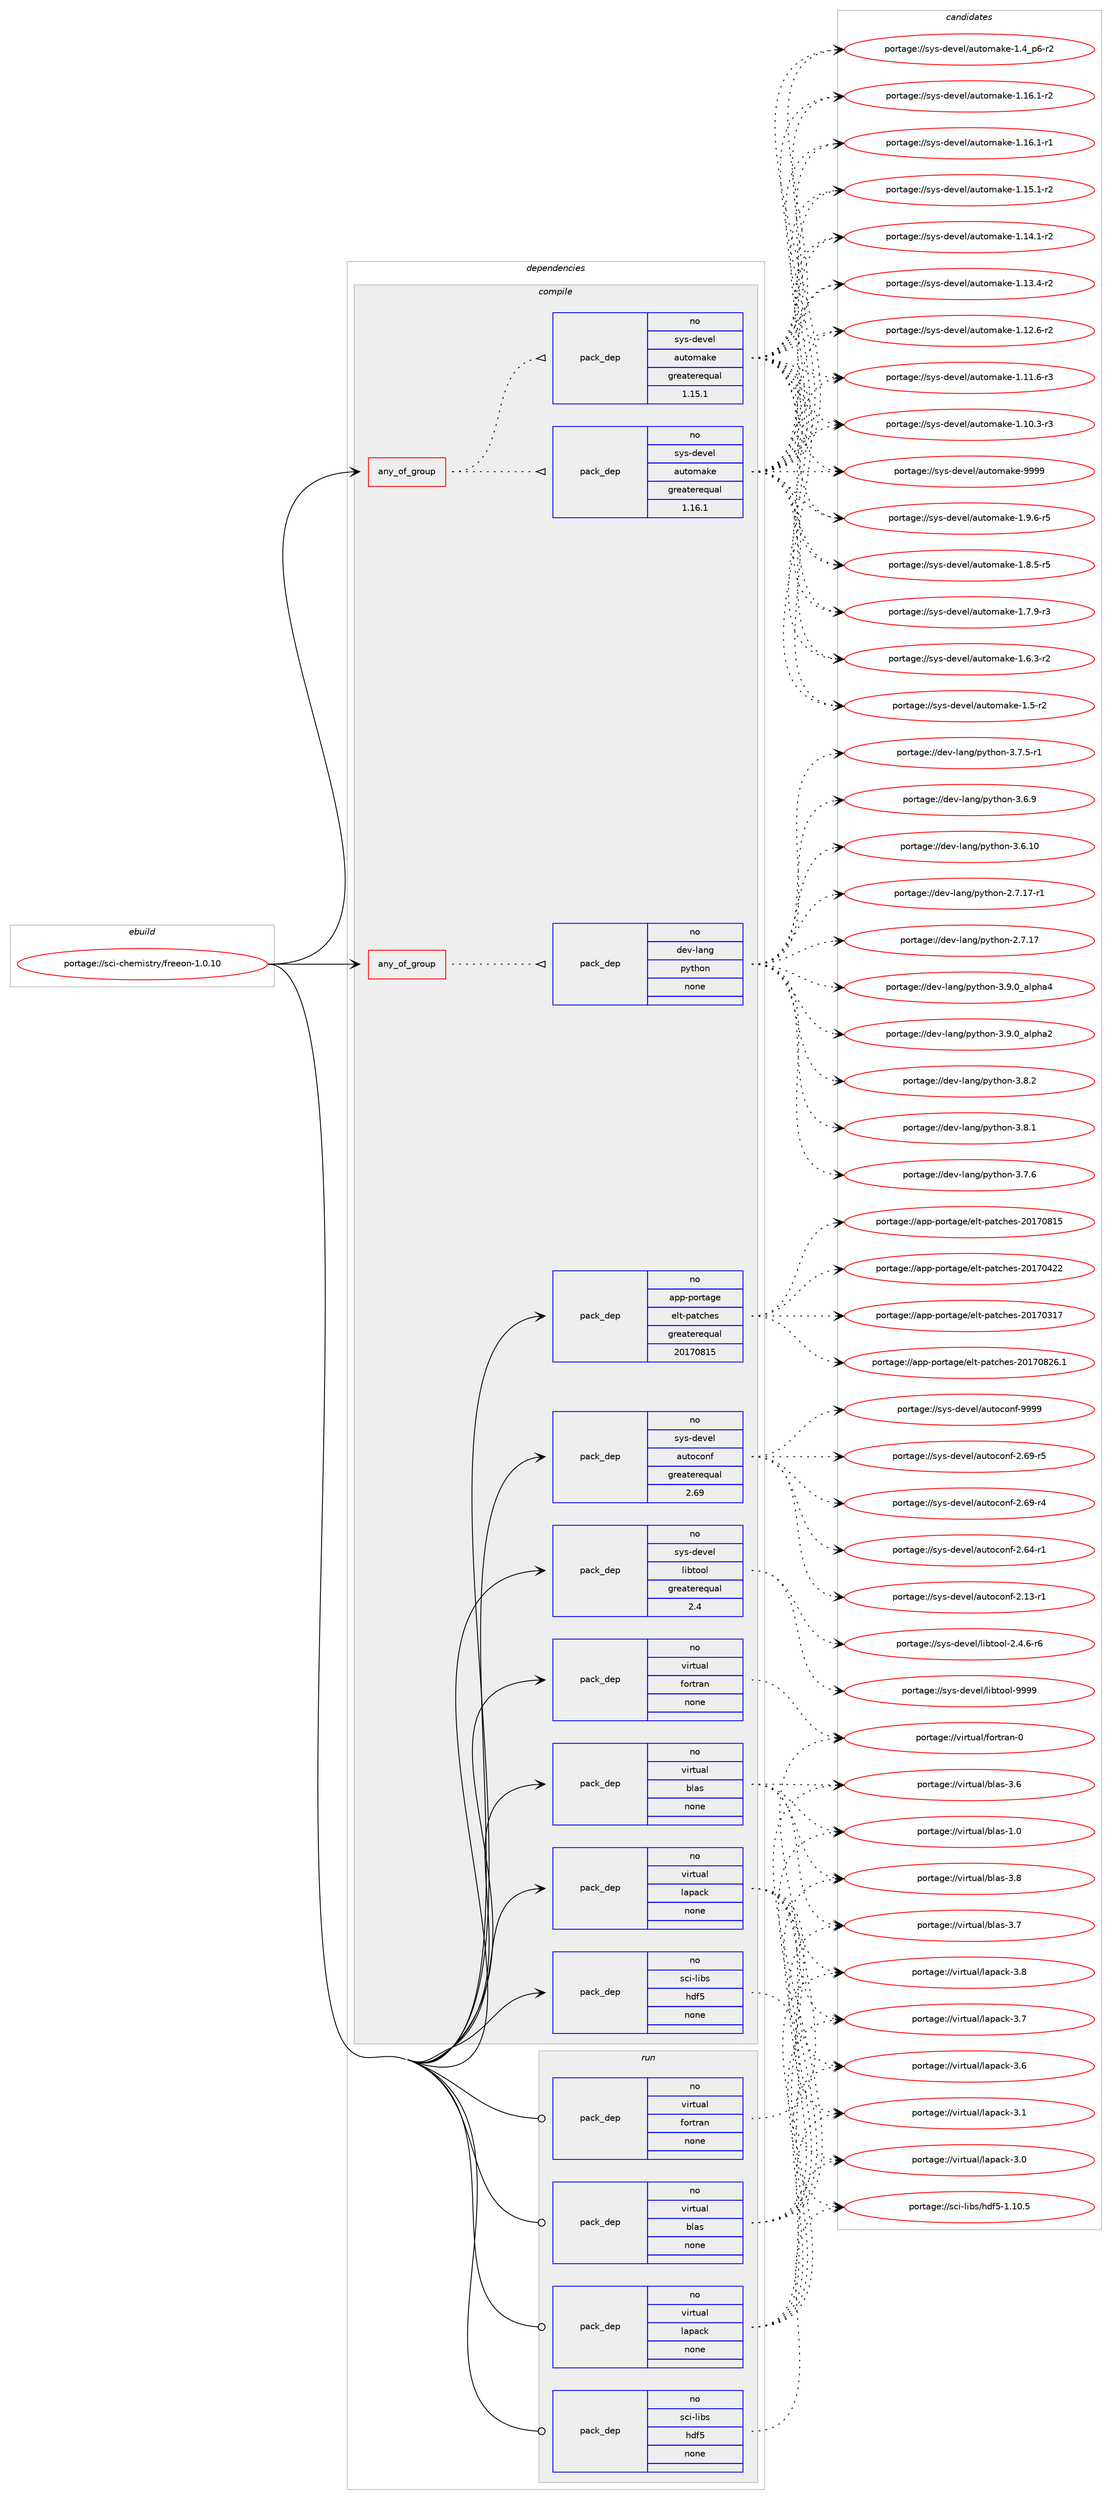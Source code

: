 digraph prolog {

# *************
# Graph options
# *************

newrank=true;
concentrate=true;
compound=true;
graph [rankdir=LR,fontname=Helvetica,fontsize=10,ranksep=1.5];#, ranksep=2.5, nodesep=0.2];
edge  [arrowhead=vee];
node  [fontname=Helvetica,fontsize=10];

# **********
# The ebuild
# **********

subgraph cluster_leftcol {
color=gray;
rank=same;
label=<<i>ebuild</i>>;
id [label="portage://sci-chemistry/freeon-1.0.10", color=red, width=4, href="../sci-chemistry/freeon-1.0.10.svg"];
}

# ****************
# The dependencies
# ****************

subgraph cluster_midcol {
color=gray;
label=<<i>dependencies</i>>;
subgraph cluster_compile {
fillcolor="#eeeeee";
style=filled;
label=<<i>compile</i>>;
subgraph any1201 {
dependency59870 [label=<<TABLE BORDER="0" CELLBORDER="1" CELLSPACING="0" CELLPADDING="4"><TR><TD CELLPADDING="10">any_of_group</TD></TR></TABLE>>, shape=none, color=red];subgraph pack46246 {
dependency59871 [label=<<TABLE BORDER="0" CELLBORDER="1" CELLSPACING="0" CELLPADDING="4" WIDTH="220"><TR><TD ROWSPAN="6" CELLPADDING="30">pack_dep</TD></TR><TR><TD WIDTH="110">no</TD></TR><TR><TD>dev-lang</TD></TR><TR><TD>python</TD></TR><TR><TD>none</TD></TR><TR><TD></TD></TR></TABLE>>, shape=none, color=blue];
}
dependency59870:e -> dependency59871:w [weight=20,style="dotted",arrowhead="oinv"];
}
id:e -> dependency59870:w [weight=20,style="solid",arrowhead="vee"];
subgraph any1202 {
dependency59872 [label=<<TABLE BORDER="0" CELLBORDER="1" CELLSPACING="0" CELLPADDING="4"><TR><TD CELLPADDING="10">any_of_group</TD></TR></TABLE>>, shape=none, color=red];subgraph pack46247 {
dependency59873 [label=<<TABLE BORDER="0" CELLBORDER="1" CELLSPACING="0" CELLPADDING="4" WIDTH="220"><TR><TD ROWSPAN="6" CELLPADDING="30">pack_dep</TD></TR><TR><TD WIDTH="110">no</TD></TR><TR><TD>sys-devel</TD></TR><TR><TD>automake</TD></TR><TR><TD>greaterequal</TD></TR><TR><TD>1.16.1</TD></TR></TABLE>>, shape=none, color=blue];
}
dependency59872:e -> dependency59873:w [weight=20,style="dotted",arrowhead="oinv"];
subgraph pack46248 {
dependency59874 [label=<<TABLE BORDER="0" CELLBORDER="1" CELLSPACING="0" CELLPADDING="4" WIDTH="220"><TR><TD ROWSPAN="6" CELLPADDING="30">pack_dep</TD></TR><TR><TD WIDTH="110">no</TD></TR><TR><TD>sys-devel</TD></TR><TR><TD>automake</TD></TR><TR><TD>greaterequal</TD></TR><TR><TD>1.15.1</TD></TR></TABLE>>, shape=none, color=blue];
}
dependency59872:e -> dependency59874:w [weight=20,style="dotted",arrowhead="oinv"];
}
id:e -> dependency59872:w [weight=20,style="solid",arrowhead="vee"];
subgraph pack46249 {
dependency59875 [label=<<TABLE BORDER="0" CELLBORDER="1" CELLSPACING="0" CELLPADDING="4" WIDTH="220"><TR><TD ROWSPAN="6" CELLPADDING="30">pack_dep</TD></TR><TR><TD WIDTH="110">no</TD></TR><TR><TD>app-portage</TD></TR><TR><TD>elt-patches</TD></TR><TR><TD>greaterequal</TD></TR><TR><TD>20170815</TD></TR></TABLE>>, shape=none, color=blue];
}
id:e -> dependency59875:w [weight=20,style="solid",arrowhead="vee"];
subgraph pack46250 {
dependency59876 [label=<<TABLE BORDER="0" CELLBORDER="1" CELLSPACING="0" CELLPADDING="4" WIDTH="220"><TR><TD ROWSPAN="6" CELLPADDING="30">pack_dep</TD></TR><TR><TD WIDTH="110">no</TD></TR><TR><TD>sci-libs</TD></TR><TR><TD>hdf5</TD></TR><TR><TD>none</TD></TR><TR><TD></TD></TR></TABLE>>, shape=none, color=blue];
}
id:e -> dependency59876:w [weight=20,style="solid",arrowhead="vee"];
subgraph pack46251 {
dependency59877 [label=<<TABLE BORDER="0" CELLBORDER="1" CELLSPACING="0" CELLPADDING="4" WIDTH="220"><TR><TD ROWSPAN="6" CELLPADDING="30">pack_dep</TD></TR><TR><TD WIDTH="110">no</TD></TR><TR><TD>sys-devel</TD></TR><TR><TD>autoconf</TD></TR><TR><TD>greaterequal</TD></TR><TR><TD>2.69</TD></TR></TABLE>>, shape=none, color=blue];
}
id:e -> dependency59877:w [weight=20,style="solid",arrowhead="vee"];
subgraph pack46252 {
dependency59878 [label=<<TABLE BORDER="0" CELLBORDER="1" CELLSPACING="0" CELLPADDING="4" WIDTH="220"><TR><TD ROWSPAN="6" CELLPADDING="30">pack_dep</TD></TR><TR><TD WIDTH="110">no</TD></TR><TR><TD>sys-devel</TD></TR><TR><TD>libtool</TD></TR><TR><TD>greaterequal</TD></TR><TR><TD>2.4</TD></TR></TABLE>>, shape=none, color=blue];
}
id:e -> dependency59878:w [weight=20,style="solid",arrowhead="vee"];
subgraph pack46253 {
dependency59879 [label=<<TABLE BORDER="0" CELLBORDER="1" CELLSPACING="0" CELLPADDING="4" WIDTH="220"><TR><TD ROWSPAN="6" CELLPADDING="30">pack_dep</TD></TR><TR><TD WIDTH="110">no</TD></TR><TR><TD>virtual</TD></TR><TR><TD>blas</TD></TR><TR><TD>none</TD></TR><TR><TD></TD></TR></TABLE>>, shape=none, color=blue];
}
id:e -> dependency59879:w [weight=20,style="solid",arrowhead="vee"];
subgraph pack46254 {
dependency59880 [label=<<TABLE BORDER="0" CELLBORDER="1" CELLSPACING="0" CELLPADDING="4" WIDTH="220"><TR><TD ROWSPAN="6" CELLPADDING="30">pack_dep</TD></TR><TR><TD WIDTH="110">no</TD></TR><TR><TD>virtual</TD></TR><TR><TD>fortran</TD></TR><TR><TD>none</TD></TR><TR><TD></TD></TR></TABLE>>, shape=none, color=blue];
}
id:e -> dependency59880:w [weight=20,style="solid",arrowhead="vee"];
subgraph pack46255 {
dependency59881 [label=<<TABLE BORDER="0" CELLBORDER="1" CELLSPACING="0" CELLPADDING="4" WIDTH="220"><TR><TD ROWSPAN="6" CELLPADDING="30">pack_dep</TD></TR><TR><TD WIDTH="110">no</TD></TR><TR><TD>virtual</TD></TR><TR><TD>lapack</TD></TR><TR><TD>none</TD></TR><TR><TD></TD></TR></TABLE>>, shape=none, color=blue];
}
id:e -> dependency59881:w [weight=20,style="solid",arrowhead="vee"];
}
subgraph cluster_compileandrun {
fillcolor="#eeeeee";
style=filled;
label=<<i>compile and run</i>>;
}
subgraph cluster_run {
fillcolor="#eeeeee";
style=filled;
label=<<i>run</i>>;
subgraph pack46256 {
dependency59882 [label=<<TABLE BORDER="0" CELLBORDER="1" CELLSPACING="0" CELLPADDING="4" WIDTH="220"><TR><TD ROWSPAN="6" CELLPADDING="30">pack_dep</TD></TR><TR><TD WIDTH="110">no</TD></TR><TR><TD>sci-libs</TD></TR><TR><TD>hdf5</TD></TR><TR><TD>none</TD></TR><TR><TD></TD></TR></TABLE>>, shape=none, color=blue];
}
id:e -> dependency59882:w [weight=20,style="solid",arrowhead="odot"];
subgraph pack46257 {
dependency59883 [label=<<TABLE BORDER="0" CELLBORDER="1" CELLSPACING="0" CELLPADDING="4" WIDTH="220"><TR><TD ROWSPAN="6" CELLPADDING="30">pack_dep</TD></TR><TR><TD WIDTH="110">no</TD></TR><TR><TD>virtual</TD></TR><TR><TD>blas</TD></TR><TR><TD>none</TD></TR><TR><TD></TD></TR></TABLE>>, shape=none, color=blue];
}
id:e -> dependency59883:w [weight=20,style="solid",arrowhead="odot"];
subgraph pack46258 {
dependency59884 [label=<<TABLE BORDER="0" CELLBORDER="1" CELLSPACING="0" CELLPADDING="4" WIDTH="220"><TR><TD ROWSPAN="6" CELLPADDING="30">pack_dep</TD></TR><TR><TD WIDTH="110">no</TD></TR><TR><TD>virtual</TD></TR><TR><TD>fortran</TD></TR><TR><TD>none</TD></TR><TR><TD></TD></TR></TABLE>>, shape=none, color=blue];
}
id:e -> dependency59884:w [weight=20,style="solid",arrowhead="odot"];
subgraph pack46259 {
dependency59885 [label=<<TABLE BORDER="0" CELLBORDER="1" CELLSPACING="0" CELLPADDING="4" WIDTH="220"><TR><TD ROWSPAN="6" CELLPADDING="30">pack_dep</TD></TR><TR><TD WIDTH="110">no</TD></TR><TR><TD>virtual</TD></TR><TR><TD>lapack</TD></TR><TR><TD>none</TD></TR><TR><TD></TD></TR></TABLE>>, shape=none, color=blue];
}
id:e -> dependency59885:w [weight=20,style="solid",arrowhead="odot"];
}
}

# **************
# The candidates
# **************

subgraph cluster_choices {
rank=same;
color=gray;
label=<<i>candidates</i>>;

subgraph choice46246 {
color=black;
nodesep=1;
choice10010111845108971101034711212111610411111045514657464895971081121049752 [label="portage://dev-lang/python-3.9.0_alpha4", color=red, width=4,href="../dev-lang/python-3.9.0_alpha4.svg"];
choice10010111845108971101034711212111610411111045514657464895971081121049750 [label="portage://dev-lang/python-3.9.0_alpha2", color=red, width=4,href="../dev-lang/python-3.9.0_alpha2.svg"];
choice100101118451089711010347112121116104111110455146564650 [label="portage://dev-lang/python-3.8.2", color=red, width=4,href="../dev-lang/python-3.8.2.svg"];
choice100101118451089711010347112121116104111110455146564649 [label="portage://dev-lang/python-3.8.1", color=red, width=4,href="../dev-lang/python-3.8.1.svg"];
choice100101118451089711010347112121116104111110455146554654 [label="portage://dev-lang/python-3.7.6", color=red, width=4,href="../dev-lang/python-3.7.6.svg"];
choice1001011184510897110103471121211161041111104551465546534511449 [label="portage://dev-lang/python-3.7.5-r1", color=red, width=4,href="../dev-lang/python-3.7.5-r1.svg"];
choice100101118451089711010347112121116104111110455146544657 [label="portage://dev-lang/python-3.6.9", color=red, width=4,href="../dev-lang/python-3.6.9.svg"];
choice10010111845108971101034711212111610411111045514654464948 [label="portage://dev-lang/python-3.6.10", color=red, width=4,href="../dev-lang/python-3.6.10.svg"];
choice100101118451089711010347112121116104111110455046554649554511449 [label="portage://dev-lang/python-2.7.17-r1", color=red, width=4,href="../dev-lang/python-2.7.17-r1.svg"];
choice10010111845108971101034711212111610411111045504655464955 [label="portage://dev-lang/python-2.7.17", color=red, width=4,href="../dev-lang/python-2.7.17.svg"];
dependency59871:e -> choice10010111845108971101034711212111610411111045514657464895971081121049752:w [style=dotted,weight="100"];
dependency59871:e -> choice10010111845108971101034711212111610411111045514657464895971081121049750:w [style=dotted,weight="100"];
dependency59871:e -> choice100101118451089711010347112121116104111110455146564650:w [style=dotted,weight="100"];
dependency59871:e -> choice100101118451089711010347112121116104111110455146564649:w [style=dotted,weight="100"];
dependency59871:e -> choice100101118451089711010347112121116104111110455146554654:w [style=dotted,weight="100"];
dependency59871:e -> choice1001011184510897110103471121211161041111104551465546534511449:w [style=dotted,weight="100"];
dependency59871:e -> choice100101118451089711010347112121116104111110455146544657:w [style=dotted,weight="100"];
dependency59871:e -> choice10010111845108971101034711212111610411111045514654464948:w [style=dotted,weight="100"];
dependency59871:e -> choice100101118451089711010347112121116104111110455046554649554511449:w [style=dotted,weight="100"];
dependency59871:e -> choice10010111845108971101034711212111610411111045504655464955:w [style=dotted,weight="100"];
}
subgraph choice46247 {
color=black;
nodesep=1;
choice115121115451001011181011084797117116111109971071014557575757 [label="portage://sys-devel/automake-9999", color=red, width=4,href="../sys-devel/automake-9999.svg"];
choice115121115451001011181011084797117116111109971071014549465746544511453 [label="portage://sys-devel/automake-1.9.6-r5", color=red, width=4,href="../sys-devel/automake-1.9.6-r5.svg"];
choice115121115451001011181011084797117116111109971071014549465646534511453 [label="portage://sys-devel/automake-1.8.5-r5", color=red, width=4,href="../sys-devel/automake-1.8.5-r5.svg"];
choice115121115451001011181011084797117116111109971071014549465546574511451 [label="portage://sys-devel/automake-1.7.9-r3", color=red, width=4,href="../sys-devel/automake-1.7.9-r3.svg"];
choice115121115451001011181011084797117116111109971071014549465446514511450 [label="portage://sys-devel/automake-1.6.3-r2", color=red, width=4,href="../sys-devel/automake-1.6.3-r2.svg"];
choice11512111545100101118101108479711711611110997107101454946534511450 [label="portage://sys-devel/automake-1.5-r2", color=red, width=4,href="../sys-devel/automake-1.5-r2.svg"];
choice115121115451001011181011084797117116111109971071014549465295112544511450 [label="portage://sys-devel/automake-1.4_p6-r2", color=red, width=4,href="../sys-devel/automake-1.4_p6-r2.svg"];
choice11512111545100101118101108479711711611110997107101454946495446494511450 [label="portage://sys-devel/automake-1.16.1-r2", color=red, width=4,href="../sys-devel/automake-1.16.1-r2.svg"];
choice11512111545100101118101108479711711611110997107101454946495446494511449 [label="portage://sys-devel/automake-1.16.1-r1", color=red, width=4,href="../sys-devel/automake-1.16.1-r1.svg"];
choice11512111545100101118101108479711711611110997107101454946495346494511450 [label="portage://sys-devel/automake-1.15.1-r2", color=red, width=4,href="../sys-devel/automake-1.15.1-r2.svg"];
choice11512111545100101118101108479711711611110997107101454946495246494511450 [label="portage://sys-devel/automake-1.14.1-r2", color=red, width=4,href="../sys-devel/automake-1.14.1-r2.svg"];
choice11512111545100101118101108479711711611110997107101454946495146524511450 [label="portage://sys-devel/automake-1.13.4-r2", color=red, width=4,href="../sys-devel/automake-1.13.4-r2.svg"];
choice11512111545100101118101108479711711611110997107101454946495046544511450 [label="portage://sys-devel/automake-1.12.6-r2", color=red, width=4,href="../sys-devel/automake-1.12.6-r2.svg"];
choice11512111545100101118101108479711711611110997107101454946494946544511451 [label="portage://sys-devel/automake-1.11.6-r3", color=red, width=4,href="../sys-devel/automake-1.11.6-r3.svg"];
choice11512111545100101118101108479711711611110997107101454946494846514511451 [label="portage://sys-devel/automake-1.10.3-r3", color=red, width=4,href="../sys-devel/automake-1.10.3-r3.svg"];
dependency59873:e -> choice115121115451001011181011084797117116111109971071014557575757:w [style=dotted,weight="100"];
dependency59873:e -> choice115121115451001011181011084797117116111109971071014549465746544511453:w [style=dotted,weight="100"];
dependency59873:e -> choice115121115451001011181011084797117116111109971071014549465646534511453:w [style=dotted,weight="100"];
dependency59873:e -> choice115121115451001011181011084797117116111109971071014549465546574511451:w [style=dotted,weight="100"];
dependency59873:e -> choice115121115451001011181011084797117116111109971071014549465446514511450:w [style=dotted,weight="100"];
dependency59873:e -> choice11512111545100101118101108479711711611110997107101454946534511450:w [style=dotted,weight="100"];
dependency59873:e -> choice115121115451001011181011084797117116111109971071014549465295112544511450:w [style=dotted,weight="100"];
dependency59873:e -> choice11512111545100101118101108479711711611110997107101454946495446494511450:w [style=dotted,weight="100"];
dependency59873:e -> choice11512111545100101118101108479711711611110997107101454946495446494511449:w [style=dotted,weight="100"];
dependency59873:e -> choice11512111545100101118101108479711711611110997107101454946495346494511450:w [style=dotted,weight="100"];
dependency59873:e -> choice11512111545100101118101108479711711611110997107101454946495246494511450:w [style=dotted,weight="100"];
dependency59873:e -> choice11512111545100101118101108479711711611110997107101454946495146524511450:w [style=dotted,weight="100"];
dependency59873:e -> choice11512111545100101118101108479711711611110997107101454946495046544511450:w [style=dotted,weight="100"];
dependency59873:e -> choice11512111545100101118101108479711711611110997107101454946494946544511451:w [style=dotted,weight="100"];
dependency59873:e -> choice11512111545100101118101108479711711611110997107101454946494846514511451:w [style=dotted,weight="100"];
}
subgraph choice46248 {
color=black;
nodesep=1;
choice115121115451001011181011084797117116111109971071014557575757 [label="portage://sys-devel/automake-9999", color=red, width=4,href="../sys-devel/automake-9999.svg"];
choice115121115451001011181011084797117116111109971071014549465746544511453 [label="portage://sys-devel/automake-1.9.6-r5", color=red, width=4,href="../sys-devel/automake-1.9.6-r5.svg"];
choice115121115451001011181011084797117116111109971071014549465646534511453 [label="portage://sys-devel/automake-1.8.5-r5", color=red, width=4,href="../sys-devel/automake-1.8.5-r5.svg"];
choice115121115451001011181011084797117116111109971071014549465546574511451 [label="portage://sys-devel/automake-1.7.9-r3", color=red, width=4,href="../sys-devel/automake-1.7.9-r3.svg"];
choice115121115451001011181011084797117116111109971071014549465446514511450 [label="portage://sys-devel/automake-1.6.3-r2", color=red, width=4,href="../sys-devel/automake-1.6.3-r2.svg"];
choice11512111545100101118101108479711711611110997107101454946534511450 [label="portage://sys-devel/automake-1.5-r2", color=red, width=4,href="../sys-devel/automake-1.5-r2.svg"];
choice115121115451001011181011084797117116111109971071014549465295112544511450 [label="portage://sys-devel/automake-1.4_p6-r2", color=red, width=4,href="../sys-devel/automake-1.4_p6-r2.svg"];
choice11512111545100101118101108479711711611110997107101454946495446494511450 [label="portage://sys-devel/automake-1.16.1-r2", color=red, width=4,href="../sys-devel/automake-1.16.1-r2.svg"];
choice11512111545100101118101108479711711611110997107101454946495446494511449 [label="portage://sys-devel/automake-1.16.1-r1", color=red, width=4,href="../sys-devel/automake-1.16.1-r1.svg"];
choice11512111545100101118101108479711711611110997107101454946495346494511450 [label="portage://sys-devel/automake-1.15.1-r2", color=red, width=4,href="../sys-devel/automake-1.15.1-r2.svg"];
choice11512111545100101118101108479711711611110997107101454946495246494511450 [label="portage://sys-devel/automake-1.14.1-r2", color=red, width=4,href="../sys-devel/automake-1.14.1-r2.svg"];
choice11512111545100101118101108479711711611110997107101454946495146524511450 [label="portage://sys-devel/automake-1.13.4-r2", color=red, width=4,href="../sys-devel/automake-1.13.4-r2.svg"];
choice11512111545100101118101108479711711611110997107101454946495046544511450 [label="portage://sys-devel/automake-1.12.6-r2", color=red, width=4,href="../sys-devel/automake-1.12.6-r2.svg"];
choice11512111545100101118101108479711711611110997107101454946494946544511451 [label="portage://sys-devel/automake-1.11.6-r3", color=red, width=4,href="../sys-devel/automake-1.11.6-r3.svg"];
choice11512111545100101118101108479711711611110997107101454946494846514511451 [label="portage://sys-devel/automake-1.10.3-r3", color=red, width=4,href="../sys-devel/automake-1.10.3-r3.svg"];
dependency59874:e -> choice115121115451001011181011084797117116111109971071014557575757:w [style=dotted,weight="100"];
dependency59874:e -> choice115121115451001011181011084797117116111109971071014549465746544511453:w [style=dotted,weight="100"];
dependency59874:e -> choice115121115451001011181011084797117116111109971071014549465646534511453:w [style=dotted,weight="100"];
dependency59874:e -> choice115121115451001011181011084797117116111109971071014549465546574511451:w [style=dotted,weight="100"];
dependency59874:e -> choice115121115451001011181011084797117116111109971071014549465446514511450:w [style=dotted,weight="100"];
dependency59874:e -> choice11512111545100101118101108479711711611110997107101454946534511450:w [style=dotted,weight="100"];
dependency59874:e -> choice115121115451001011181011084797117116111109971071014549465295112544511450:w [style=dotted,weight="100"];
dependency59874:e -> choice11512111545100101118101108479711711611110997107101454946495446494511450:w [style=dotted,weight="100"];
dependency59874:e -> choice11512111545100101118101108479711711611110997107101454946495446494511449:w [style=dotted,weight="100"];
dependency59874:e -> choice11512111545100101118101108479711711611110997107101454946495346494511450:w [style=dotted,weight="100"];
dependency59874:e -> choice11512111545100101118101108479711711611110997107101454946495246494511450:w [style=dotted,weight="100"];
dependency59874:e -> choice11512111545100101118101108479711711611110997107101454946495146524511450:w [style=dotted,weight="100"];
dependency59874:e -> choice11512111545100101118101108479711711611110997107101454946495046544511450:w [style=dotted,weight="100"];
dependency59874:e -> choice11512111545100101118101108479711711611110997107101454946494946544511451:w [style=dotted,weight="100"];
dependency59874:e -> choice11512111545100101118101108479711711611110997107101454946494846514511451:w [style=dotted,weight="100"];
}
subgraph choice46249 {
color=black;
nodesep=1;
choice971121124511211111411697103101471011081164511297116991041011154550484955485650544649 [label="portage://app-portage/elt-patches-20170826.1", color=red, width=4,href="../app-portage/elt-patches-20170826.1.svg"];
choice97112112451121111141169710310147101108116451129711699104101115455048495548564953 [label="portage://app-portage/elt-patches-20170815", color=red, width=4,href="../app-portage/elt-patches-20170815.svg"];
choice97112112451121111141169710310147101108116451129711699104101115455048495548525050 [label="portage://app-portage/elt-patches-20170422", color=red, width=4,href="../app-portage/elt-patches-20170422.svg"];
choice97112112451121111141169710310147101108116451129711699104101115455048495548514955 [label="portage://app-portage/elt-patches-20170317", color=red, width=4,href="../app-portage/elt-patches-20170317.svg"];
dependency59875:e -> choice971121124511211111411697103101471011081164511297116991041011154550484955485650544649:w [style=dotted,weight="100"];
dependency59875:e -> choice97112112451121111141169710310147101108116451129711699104101115455048495548564953:w [style=dotted,weight="100"];
dependency59875:e -> choice97112112451121111141169710310147101108116451129711699104101115455048495548525050:w [style=dotted,weight="100"];
dependency59875:e -> choice97112112451121111141169710310147101108116451129711699104101115455048495548514955:w [style=dotted,weight="100"];
}
subgraph choice46250 {
color=black;
nodesep=1;
choice115991054510810598115471041001025345494649484653 [label="portage://sci-libs/hdf5-1.10.5", color=red, width=4,href="../sci-libs/hdf5-1.10.5.svg"];
dependency59876:e -> choice115991054510810598115471041001025345494649484653:w [style=dotted,weight="100"];
}
subgraph choice46251 {
color=black;
nodesep=1;
choice115121115451001011181011084797117116111991111101024557575757 [label="portage://sys-devel/autoconf-9999", color=red, width=4,href="../sys-devel/autoconf-9999.svg"];
choice1151211154510010111810110847971171161119911111010245504654574511453 [label="portage://sys-devel/autoconf-2.69-r5", color=red, width=4,href="../sys-devel/autoconf-2.69-r5.svg"];
choice1151211154510010111810110847971171161119911111010245504654574511452 [label="portage://sys-devel/autoconf-2.69-r4", color=red, width=4,href="../sys-devel/autoconf-2.69-r4.svg"];
choice1151211154510010111810110847971171161119911111010245504654524511449 [label="portage://sys-devel/autoconf-2.64-r1", color=red, width=4,href="../sys-devel/autoconf-2.64-r1.svg"];
choice1151211154510010111810110847971171161119911111010245504649514511449 [label="portage://sys-devel/autoconf-2.13-r1", color=red, width=4,href="../sys-devel/autoconf-2.13-r1.svg"];
dependency59877:e -> choice115121115451001011181011084797117116111991111101024557575757:w [style=dotted,weight="100"];
dependency59877:e -> choice1151211154510010111810110847971171161119911111010245504654574511453:w [style=dotted,weight="100"];
dependency59877:e -> choice1151211154510010111810110847971171161119911111010245504654574511452:w [style=dotted,weight="100"];
dependency59877:e -> choice1151211154510010111810110847971171161119911111010245504654524511449:w [style=dotted,weight="100"];
dependency59877:e -> choice1151211154510010111810110847971171161119911111010245504649514511449:w [style=dotted,weight="100"];
}
subgraph choice46252 {
color=black;
nodesep=1;
choice1151211154510010111810110847108105981161111111084557575757 [label="portage://sys-devel/libtool-9999", color=red, width=4,href="../sys-devel/libtool-9999.svg"];
choice1151211154510010111810110847108105981161111111084550465246544511454 [label="portage://sys-devel/libtool-2.4.6-r6", color=red, width=4,href="../sys-devel/libtool-2.4.6-r6.svg"];
dependency59878:e -> choice1151211154510010111810110847108105981161111111084557575757:w [style=dotted,weight="100"];
dependency59878:e -> choice1151211154510010111810110847108105981161111111084550465246544511454:w [style=dotted,weight="100"];
}
subgraph choice46253 {
color=black;
nodesep=1;
choice1181051141161179710847981089711545514656 [label="portage://virtual/blas-3.8", color=red, width=4,href="../virtual/blas-3.8.svg"];
choice1181051141161179710847981089711545514655 [label="portage://virtual/blas-3.7", color=red, width=4,href="../virtual/blas-3.7.svg"];
choice1181051141161179710847981089711545514654 [label="portage://virtual/blas-3.6", color=red, width=4,href="../virtual/blas-3.6.svg"];
choice1181051141161179710847981089711545494648 [label="portage://virtual/blas-1.0", color=red, width=4,href="../virtual/blas-1.0.svg"];
dependency59879:e -> choice1181051141161179710847981089711545514656:w [style=dotted,weight="100"];
dependency59879:e -> choice1181051141161179710847981089711545514655:w [style=dotted,weight="100"];
dependency59879:e -> choice1181051141161179710847981089711545514654:w [style=dotted,weight="100"];
dependency59879:e -> choice1181051141161179710847981089711545494648:w [style=dotted,weight="100"];
}
subgraph choice46254 {
color=black;
nodesep=1;
choice1181051141161179710847102111114116114971104548 [label="portage://virtual/fortran-0", color=red, width=4,href="../virtual/fortran-0.svg"];
dependency59880:e -> choice1181051141161179710847102111114116114971104548:w [style=dotted,weight="100"];
}
subgraph choice46255 {
color=black;
nodesep=1;
choice118105114116117971084710897112979910745514656 [label="portage://virtual/lapack-3.8", color=red, width=4,href="../virtual/lapack-3.8.svg"];
choice118105114116117971084710897112979910745514655 [label="portage://virtual/lapack-3.7", color=red, width=4,href="../virtual/lapack-3.7.svg"];
choice118105114116117971084710897112979910745514654 [label="portage://virtual/lapack-3.6", color=red, width=4,href="../virtual/lapack-3.6.svg"];
choice118105114116117971084710897112979910745514649 [label="portage://virtual/lapack-3.1", color=red, width=4,href="../virtual/lapack-3.1.svg"];
choice118105114116117971084710897112979910745514648 [label="portage://virtual/lapack-3.0", color=red, width=4,href="../virtual/lapack-3.0.svg"];
dependency59881:e -> choice118105114116117971084710897112979910745514656:w [style=dotted,weight="100"];
dependency59881:e -> choice118105114116117971084710897112979910745514655:w [style=dotted,weight="100"];
dependency59881:e -> choice118105114116117971084710897112979910745514654:w [style=dotted,weight="100"];
dependency59881:e -> choice118105114116117971084710897112979910745514649:w [style=dotted,weight="100"];
dependency59881:e -> choice118105114116117971084710897112979910745514648:w [style=dotted,weight="100"];
}
subgraph choice46256 {
color=black;
nodesep=1;
choice115991054510810598115471041001025345494649484653 [label="portage://sci-libs/hdf5-1.10.5", color=red, width=4,href="../sci-libs/hdf5-1.10.5.svg"];
dependency59882:e -> choice115991054510810598115471041001025345494649484653:w [style=dotted,weight="100"];
}
subgraph choice46257 {
color=black;
nodesep=1;
choice1181051141161179710847981089711545514656 [label="portage://virtual/blas-3.8", color=red, width=4,href="../virtual/blas-3.8.svg"];
choice1181051141161179710847981089711545514655 [label="portage://virtual/blas-3.7", color=red, width=4,href="../virtual/blas-3.7.svg"];
choice1181051141161179710847981089711545514654 [label="portage://virtual/blas-3.6", color=red, width=4,href="../virtual/blas-3.6.svg"];
choice1181051141161179710847981089711545494648 [label="portage://virtual/blas-1.0", color=red, width=4,href="../virtual/blas-1.0.svg"];
dependency59883:e -> choice1181051141161179710847981089711545514656:w [style=dotted,weight="100"];
dependency59883:e -> choice1181051141161179710847981089711545514655:w [style=dotted,weight="100"];
dependency59883:e -> choice1181051141161179710847981089711545514654:w [style=dotted,weight="100"];
dependency59883:e -> choice1181051141161179710847981089711545494648:w [style=dotted,weight="100"];
}
subgraph choice46258 {
color=black;
nodesep=1;
choice1181051141161179710847102111114116114971104548 [label="portage://virtual/fortran-0", color=red, width=4,href="../virtual/fortran-0.svg"];
dependency59884:e -> choice1181051141161179710847102111114116114971104548:w [style=dotted,weight="100"];
}
subgraph choice46259 {
color=black;
nodesep=1;
choice118105114116117971084710897112979910745514656 [label="portage://virtual/lapack-3.8", color=red, width=4,href="../virtual/lapack-3.8.svg"];
choice118105114116117971084710897112979910745514655 [label="portage://virtual/lapack-3.7", color=red, width=4,href="../virtual/lapack-3.7.svg"];
choice118105114116117971084710897112979910745514654 [label="portage://virtual/lapack-3.6", color=red, width=4,href="../virtual/lapack-3.6.svg"];
choice118105114116117971084710897112979910745514649 [label="portage://virtual/lapack-3.1", color=red, width=4,href="../virtual/lapack-3.1.svg"];
choice118105114116117971084710897112979910745514648 [label="portage://virtual/lapack-3.0", color=red, width=4,href="../virtual/lapack-3.0.svg"];
dependency59885:e -> choice118105114116117971084710897112979910745514656:w [style=dotted,weight="100"];
dependency59885:e -> choice118105114116117971084710897112979910745514655:w [style=dotted,weight="100"];
dependency59885:e -> choice118105114116117971084710897112979910745514654:w [style=dotted,weight="100"];
dependency59885:e -> choice118105114116117971084710897112979910745514649:w [style=dotted,weight="100"];
dependency59885:e -> choice118105114116117971084710897112979910745514648:w [style=dotted,weight="100"];
}
}

}
